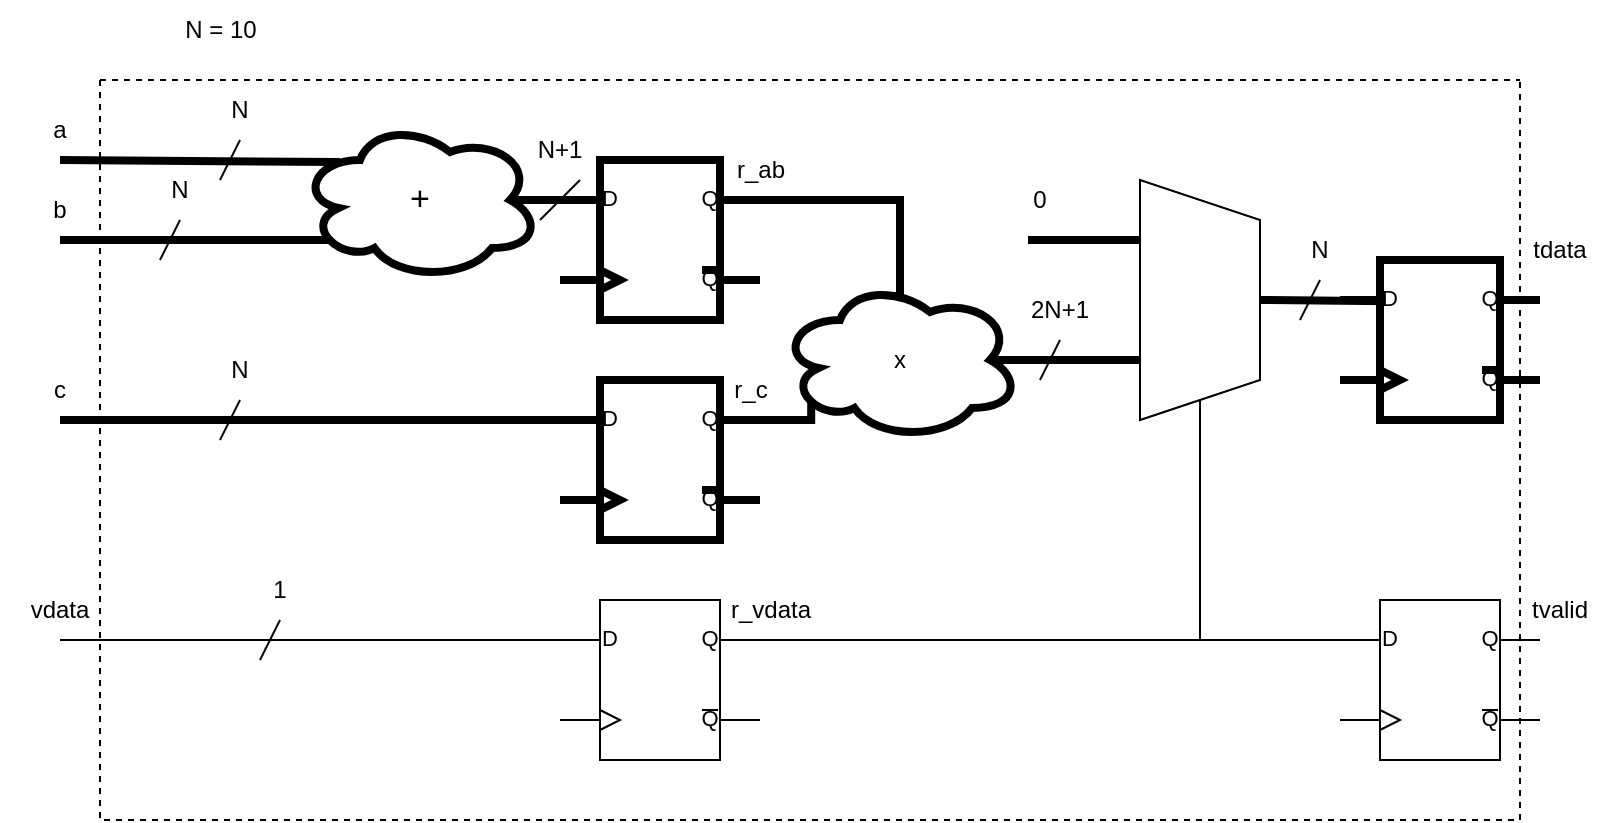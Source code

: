 <mxfile version="24.3.1" type="github">
  <diagram name="Page-1" id="YYzYJQCpNjQC7JcLpgzz">
    <mxGraphModel dx="819" dy="454" grid="1" gridSize="10" guides="1" tooltips="1" connect="1" arrows="1" fold="1" page="1" pageScale="1" pageWidth="850" pageHeight="1100" math="0" shadow="0">
      <root>
        <mxCell id="0" />
        <mxCell id="1" parent="0" />
        <mxCell id="z3o4nVz8MrJHIRv-wuAN-7" value="" style="swimlane;startSize=0;dashed=1;" vertex="1" parent="1">
          <mxGeometry x="80" y="150" width="710" height="370" as="geometry" />
        </mxCell>
        <mxCell id="x1H8nxoaeSYTVMeM0lBN-32" value="N+1" style="text;html=1;align=center;verticalAlign=middle;whiteSpace=wrap;rounded=0;" parent="z3o4nVz8MrJHIRv-wuAN-7" vertex="1">
          <mxGeometry x="210" y="20" width="40" height="30" as="geometry" />
        </mxCell>
        <mxCell id="z3o4nVz8MrJHIRv-wuAN-9" value="r_ab" style="text;html=1;align=center;verticalAlign=middle;resizable=0;points=[];autosize=1;strokeColor=none;fillColor=none;" vertex="1" parent="z3o4nVz8MrJHIRv-wuAN-7">
          <mxGeometry x="305" y="30" width="50" height="30" as="geometry" />
        </mxCell>
        <mxCell id="x1H8nxoaeSYTVMeM0lBN-31" value="" style="endArrow=none;html=1;rounded=0;" parent="z3o4nVz8MrJHIRv-wuAN-7" edge="1" target="x1H8nxoaeSYTVMeM0lBN-5">
          <mxGeometry width="50" height="50" relative="1" as="geometry">
            <mxPoint x="230" y="50" as="sourcePoint" />
            <mxPoint x="230" y="70" as="targetPoint" />
          </mxGeometry>
        </mxCell>
        <mxCell id="z3o4nVz8MrJHIRv-wuAN-12" value="r_vdata" style="text;html=1;align=center;verticalAlign=middle;resizable=0;points=[];autosize=1;strokeColor=none;fillColor=none;" vertex="1" parent="z3o4nVz8MrJHIRv-wuAN-7">
          <mxGeometry x="305" y="250" width="60" height="30" as="geometry" />
        </mxCell>
        <mxCell id="z3o4nVz8MrJHIRv-wuAN-11" value="r_c" style="text;html=1;align=center;verticalAlign=middle;resizable=0;points=[];autosize=1;strokeColor=none;fillColor=none;" vertex="1" parent="z3o4nVz8MrJHIRv-wuAN-7">
          <mxGeometry x="305" y="140" width="40" height="30" as="geometry" />
        </mxCell>
        <mxCell id="x1H8nxoaeSYTVMeM0lBN-1" value="" style="endArrow=none;html=1;rounded=0;strokeWidth=4;entryX=0.167;entryY=0.263;entryDx=0;entryDy=0;entryPerimeter=0;" parent="1" target="x1H8nxoaeSYTVMeM0lBN-4" edge="1">
          <mxGeometry width="50" height="50" relative="1" as="geometry">
            <mxPoint x="60" y="190" as="sourcePoint" />
            <mxPoint x="150" y="190" as="targetPoint" />
          </mxGeometry>
        </mxCell>
        <mxCell id="x1H8nxoaeSYTVMeM0lBN-2" value="" style="endArrow=none;html=1;rounded=0;strokeWidth=4;entryX=0.25;entryY=0.75;entryDx=0;entryDy=0;entryPerimeter=0;" parent="1" target="x1H8nxoaeSYTVMeM0lBN-4" edge="1">
          <mxGeometry width="50" height="50" relative="1" as="geometry">
            <mxPoint x="60" y="230" as="sourcePoint" />
            <mxPoint x="150" y="240" as="targetPoint" />
          </mxGeometry>
        </mxCell>
        <mxCell id="x1H8nxoaeSYTVMeM0lBN-3" value="" style="endArrow=none;html=1;rounded=0;strokeWidth=4;entryX=0;entryY=0.25;entryDx=0;entryDy=0;entryPerimeter=0;" parent="1" target="x1H8nxoaeSYTVMeM0lBN-8" edge="1">
          <mxGeometry width="50" height="50" relative="1" as="geometry">
            <mxPoint x="60" y="320" as="sourcePoint" />
            <mxPoint x="150" y="330" as="targetPoint" />
          </mxGeometry>
        </mxCell>
        <mxCell id="x1H8nxoaeSYTVMeM0lBN-4" value="&lt;font style=&quot;font-size: 17px;&quot;&gt;+&lt;/font&gt;" style="ellipse;shape=cloud;whiteSpace=wrap;html=1;strokeWidth=4;" parent="1" vertex="1">
          <mxGeometry x="180" y="170" width="120" height="80" as="geometry" />
        </mxCell>
        <mxCell id="x1H8nxoaeSYTVMeM0lBN-5" value="" style="verticalLabelPosition=bottom;shadow=0;dashed=0;align=center;html=1;verticalAlign=top;shape=mxgraph.electrical.logic_gates.d_type_flip-flop;strokeWidth=4;" parent="1" vertex="1">
          <mxGeometry x="310" y="190" width="100" height="80" as="geometry" />
        </mxCell>
        <mxCell id="x1H8nxoaeSYTVMeM0lBN-6" value="" style="endArrow=none;html=1;rounded=0;strokeWidth=4;exitX=0.875;exitY=0.5;exitDx=0;exitDy=0;exitPerimeter=0;entryX=0;entryY=0.25;entryDx=0;entryDy=0;entryPerimeter=0;" parent="1" source="x1H8nxoaeSYTVMeM0lBN-4" target="x1H8nxoaeSYTVMeM0lBN-5" edge="1">
          <mxGeometry width="50" height="50" relative="1" as="geometry">
            <mxPoint x="290" y="209.5" as="sourcePoint" />
            <mxPoint x="340" y="220" as="targetPoint" />
          </mxGeometry>
        </mxCell>
        <mxCell id="x1H8nxoaeSYTVMeM0lBN-15" style="edgeStyle=orthogonalEdgeStyle;rounded=0;orthogonalLoop=1;jettySize=auto;html=1;entryX=0.75;entryY=1;entryDx=0;entryDy=0;strokeWidth=4;endArrow=none;endFill=0;exitX=0.875;exitY=0.5;exitDx=0;exitDy=0;exitPerimeter=0;" parent="1" source="x1H8nxoaeSYTVMeM0lBN-7" target="x1H8nxoaeSYTVMeM0lBN-14" edge="1">
          <mxGeometry relative="1" as="geometry" />
        </mxCell>
        <mxCell id="x1H8nxoaeSYTVMeM0lBN-7" value="x" style="ellipse;shape=cloud;whiteSpace=wrap;html=1;strokeWidth=4;" parent="1" vertex="1">
          <mxGeometry x="420" y="250" width="120" height="80" as="geometry" />
        </mxCell>
        <mxCell id="x1H8nxoaeSYTVMeM0lBN-8" value="" style="verticalLabelPosition=bottom;shadow=0;dashed=0;align=center;html=1;verticalAlign=top;shape=mxgraph.electrical.logic_gates.d_type_flip-flop;strokeWidth=4;" parent="1" vertex="1">
          <mxGeometry x="310" y="300" width="100" height="80" as="geometry" />
        </mxCell>
        <mxCell id="x1H8nxoaeSYTVMeM0lBN-9" style="edgeStyle=orthogonalEdgeStyle;rounded=0;orthogonalLoop=1;jettySize=auto;html=1;exitX=1;exitY=0.25;exitDx=0;exitDy=0;exitPerimeter=0;entryX=0.13;entryY=0.77;entryDx=0;entryDy=0;entryPerimeter=0;strokeWidth=4;endArrow=none;endFill=0;" parent="1" source="x1H8nxoaeSYTVMeM0lBN-8" target="x1H8nxoaeSYTVMeM0lBN-7" edge="1">
          <mxGeometry relative="1" as="geometry" />
        </mxCell>
        <mxCell id="x1H8nxoaeSYTVMeM0lBN-10" style="edgeStyle=orthogonalEdgeStyle;rounded=0;orthogonalLoop=1;jettySize=auto;html=1;exitX=1;exitY=0.25;exitDx=0;exitDy=0;exitPerimeter=0;entryX=0.458;entryY=0.1;entryDx=0;entryDy=0;entryPerimeter=0;endArrow=none;endFill=0;strokeWidth=4;" parent="1" source="x1H8nxoaeSYTVMeM0lBN-5" target="x1H8nxoaeSYTVMeM0lBN-7" edge="1">
          <mxGeometry relative="1" as="geometry">
            <Array as="points">
              <mxPoint x="480" y="210" />
              <mxPoint x="480" y="258" />
            </Array>
          </mxGeometry>
        </mxCell>
        <mxCell id="x1H8nxoaeSYTVMeM0lBN-11" value="" style="endArrow=none;html=1;rounded=0;strokeWidth=1;entryX=0;entryY=0.25;entryDx=0;entryDy=0;entryPerimeter=0;" parent="1" edge="1">
          <mxGeometry width="50" height="50" relative="1" as="geometry">
            <mxPoint x="60" y="430" as="sourcePoint" />
            <mxPoint x="310" y="430" as="targetPoint" />
          </mxGeometry>
        </mxCell>
        <mxCell id="x1H8nxoaeSYTVMeM0lBN-13" style="edgeStyle=orthogonalEdgeStyle;rounded=0;orthogonalLoop=1;jettySize=auto;html=1;exitX=1;exitY=0.25;exitDx=0;exitDy=0;exitPerimeter=0;endArrow=none;endFill=0;" parent="1" source="x1H8nxoaeSYTVMeM0lBN-12" target="x1H8nxoaeSYTVMeM0lBN-14" edge="1">
          <mxGeometry relative="1" as="geometry">
            <mxPoint x="590" y="430" as="targetPoint" />
          </mxGeometry>
        </mxCell>
        <mxCell id="x1H8nxoaeSYTVMeM0lBN-12" value="" style="verticalLabelPosition=bottom;shadow=0;dashed=0;align=center;html=1;verticalAlign=top;shape=mxgraph.electrical.logic_gates.d_type_flip-flop;strokeWidth=1;" parent="1" vertex="1">
          <mxGeometry x="310" y="410" width="100" height="80" as="geometry" />
        </mxCell>
        <mxCell id="x1H8nxoaeSYTVMeM0lBN-14" value="" style="shape=trapezoid;perimeter=trapezoidPerimeter;whiteSpace=wrap;html=1;fixedSize=1;rotation=90;" parent="1" vertex="1">
          <mxGeometry x="570" y="230" width="120" height="60" as="geometry" />
        </mxCell>
        <mxCell id="x1H8nxoaeSYTVMeM0lBN-16" value="" style="endArrow=none;html=1;rounded=0;strokeWidth=4;entryX=0.25;entryY=1;entryDx=0;entryDy=0;exitX=0.44;exitY=1.167;exitDx=0;exitDy=0;exitPerimeter=0;" parent="1" target="x1H8nxoaeSYTVMeM0lBN-14" edge="1" source="x1H8nxoaeSYTVMeM0lBN-30">
          <mxGeometry width="50" height="50" relative="1" as="geometry">
            <mxPoint x="520" y="229" as="sourcePoint" />
            <mxPoint x="590" y="230" as="targetPoint" />
          </mxGeometry>
        </mxCell>
        <mxCell id="x1H8nxoaeSYTVMeM0lBN-17" value="" style="endArrow=none;html=1;rounded=0;strokeWidth=4;entryX=0.25;entryY=1;entryDx=0;entryDy=0;exitX=0.5;exitY=0;exitDx=0;exitDy=0;" parent="1" source="x1H8nxoaeSYTVMeM0lBN-14" edge="1">
          <mxGeometry width="50" height="50" relative="1" as="geometry">
            <mxPoint x="680" y="260" as="sourcePoint" />
            <mxPoint x="760" y="261" as="targetPoint" />
          </mxGeometry>
        </mxCell>
        <mxCell id="x1H8nxoaeSYTVMeM0lBN-18" value="" style="endArrow=none;html=1;rounded=0;" parent="1" edge="1">
          <mxGeometry width="50" height="50" relative="1" as="geometry">
            <mxPoint x="160" y="440" as="sourcePoint" />
            <mxPoint x="170" y="420" as="targetPoint" />
          </mxGeometry>
        </mxCell>
        <mxCell id="x1H8nxoaeSYTVMeM0lBN-19" value="1" style="text;html=1;align=center;verticalAlign=middle;whiteSpace=wrap;rounded=0;" parent="1" vertex="1">
          <mxGeometry x="140" y="390" width="60" height="30" as="geometry" />
        </mxCell>
        <mxCell id="x1H8nxoaeSYTVMeM0lBN-20" value="" style="endArrow=none;html=1;rounded=0;" parent="1" edge="1">
          <mxGeometry width="50" height="50" relative="1" as="geometry">
            <mxPoint x="140" y="330" as="sourcePoint" />
            <mxPoint x="150" y="310" as="targetPoint" />
          </mxGeometry>
        </mxCell>
        <mxCell id="x1H8nxoaeSYTVMeM0lBN-21" value="N" style="text;html=1;align=center;verticalAlign=middle;whiteSpace=wrap;rounded=0;" parent="1" vertex="1">
          <mxGeometry x="120" y="280" width="60" height="30" as="geometry" />
        </mxCell>
        <mxCell id="x1H8nxoaeSYTVMeM0lBN-22" value="" style="endArrow=none;html=1;rounded=0;" parent="1" edge="1">
          <mxGeometry width="50" height="50" relative="1" as="geometry">
            <mxPoint x="110" y="240" as="sourcePoint" />
            <mxPoint x="120" y="220" as="targetPoint" />
          </mxGeometry>
        </mxCell>
        <mxCell id="x1H8nxoaeSYTVMeM0lBN-23" value="N" style="text;html=1;align=center;verticalAlign=middle;whiteSpace=wrap;rounded=0;" parent="1" vertex="1">
          <mxGeometry x="90" y="190" width="60" height="30" as="geometry" />
        </mxCell>
        <mxCell id="x1H8nxoaeSYTVMeM0lBN-24" value="" style="endArrow=none;html=1;rounded=0;" parent="1" edge="1">
          <mxGeometry width="50" height="50" relative="1" as="geometry">
            <mxPoint x="140" y="200" as="sourcePoint" />
            <mxPoint x="150" y="180" as="targetPoint" />
          </mxGeometry>
        </mxCell>
        <mxCell id="x1H8nxoaeSYTVMeM0lBN-25" value="N" style="text;html=1;align=center;verticalAlign=middle;whiteSpace=wrap;rounded=0;" parent="1" vertex="1">
          <mxGeometry x="120" y="150" width="60" height="30" as="geometry" />
        </mxCell>
        <mxCell id="x1H8nxoaeSYTVMeM0lBN-26" value="c" style="text;html=1;align=center;verticalAlign=middle;whiteSpace=wrap;rounded=0;" parent="1" vertex="1">
          <mxGeometry x="30" y="290" width="60" height="30" as="geometry" />
        </mxCell>
        <mxCell id="x1H8nxoaeSYTVMeM0lBN-27" value="b" style="text;html=1;align=center;verticalAlign=middle;whiteSpace=wrap;rounded=0;" parent="1" vertex="1">
          <mxGeometry x="30" y="200" width="60" height="30" as="geometry" />
        </mxCell>
        <mxCell id="x1H8nxoaeSYTVMeM0lBN-28" value="a" style="text;html=1;align=center;verticalAlign=middle;whiteSpace=wrap;rounded=0;" parent="1" vertex="1">
          <mxGeometry x="30" y="160" width="60" height="30" as="geometry" />
        </mxCell>
        <mxCell id="x1H8nxoaeSYTVMeM0lBN-29" value="vdata" style="text;html=1;align=center;verticalAlign=middle;whiteSpace=wrap;rounded=0;" parent="1" vertex="1">
          <mxGeometry x="30" y="400" width="60" height="30" as="geometry" />
        </mxCell>
        <mxCell id="x1H8nxoaeSYTVMeM0lBN-30" value="0" style="text;html=1;align=center;verticalAlign=middle;whiteSpace=wrap;rounded=0;" parent="1" vertex="1">
          <mxGeometry x="500" y="195" width="100" height="30" as="geometry" />
        </mxCell>
        <mxCell id="x1H8nxoaeSYTVMeM0lBN-33" value="" style="endArrow=none;html=1;rounded=0;" parent="1" edge="1">
          <mxGeometry width="50" height="50" relative="1" as="geometry">
            <mxPoint x="550" y="300" as="sourcePoint" />
            <mxPoint x="560" y="280" as="targetPoint" />
          </mxGeometry>
        </mxCell>
        <mxCell id="x1H8nxoaeSYTVMeM0lBN-34" value="2N+1" style="text;html=1;align=center;verticalAlign=middle;whiteSpace=wrap;rounded=0;" parent="1" vertex="1">
          <mxGeometry x="530" y="250" width="60" height="30" as="geometry" />
        </mxCell>
        <mxCell id="x1H8nxoaeSYTVMeM0lBN-35" value="tdata" style="text;html=1;align=center;verticalAlign=middle;whiteSpace=wrap;rounded=0;" parent="1" vertex="1">
          <mxGeometry x="780" y="220" width="60" height="30" as="geometry" />
        </mxCell>
        <mxCell id="x1H8nxoaeSYTVMeM0lBN-36" value="" style="endArrow=none;html=1;rounded=0;" parent="1" edge="1">
          <mxGeometry width="50" height="50" relative="1" as="geometry">
            <mxPoint x="680" y="270" as="sourcePoint" />
            <mxPoint x="690" y="250" as="targetPoint" />
          </mxGeometry>
        </mxCell>
        <mxCell id="x1H8nxoaeSYTVMeM0lBN-37" value="N" style="text;html=1;align=center;verticalAlign=middle;whiteSpace=wrap;rounded=0;" parent="1" vertex="1">
          <mxGeometry x="660" y="220" width="60" height="30" as="geometry" />
        </mxCell>
        <mxCell id="z3o4nVz8MrJHIRv-wuAN-1" value="" style="endArrow=none;html=1;rounded=0;" edge="1" parent="1">
          <mxGeometry width="50" height="50" relative="1" as="geometry">
            <mxPoint x="610" y="430" as="sourcePoint" />
            <mxPoint x="710" y="430" as="targetPoint" />
          </mxGeometry>
        </mxCell>
        <mxCell id="z3o4nVz8MrJHIRv-wuAN-2" value="&lt;div&gt;tvalid&lt;/div&gt;" style="text;html=1;align=center;verticalAlign=middle;whiteSpace=wrap;rounded=0;" vertex="1" parent="1">
          <mxGeometry x="780" y="400" width="60" height="30" as="geometry" />
        </mxCell>
        <mxCell id="z3o4nVz8MrJHIRv-wuAN-3" value="N = 10" style="text;html=1;align=center;verticalAlign=middle;resizable=0;points=[];autosize=1;strokeColor=none;fillColor=none;" vertex="1" parent="1">
          <mxGeometry x="110" y="110" width="60" height="30" as="geometry" />
        </mxCell>
        <mxCell id="z3o4nVz8MrJHIRv-wuAN-4" value="" style="verticalLabelPosition=bottom;shadow=0;dashed=0;align=center;html=1;verticalAlign=top;shape=mxgraph.electrical.logic_gates.d_type_flip-flop;strokeWidth=4;" vertex="1" parent="1">
          <mxGeometry x="700" y="240" width="100" height="80" as="geometry" />
        </mxCell>
        <mxCell id="z3o4nVz8MrJHIRv-wuAN-5" value="" style="verticalLabelPosition=bottom;shadow=0;dashed=0;align=center;html=1;verticalAlign=top;shape=mxgraph.electrical.logic_gates.d_type_flip-flop;strokeWidth=1;" vertex="1" parent="1">
          <mxGeometry x="700" y="410" width="100" height="80" as="geometry" />
        </mxCell>
        <mxCell id="z3o4nVz8MrJHIRv-wuAN-10" value="" style="endArrow=none;html=1;rounded=0;" edge="1" parent="1">
          <mxGeometry width="50" height="50" relative="1" as="geometry">
            <mxPoint x="300" y="220" as="sourcePoint" />
            <mxPoint x="320" y="200" as="targetPoint" />
          </mxGeometry>
        </mxCell>
      </root>
    </mxGraphModel>
  </diagram>
</mxfile>
